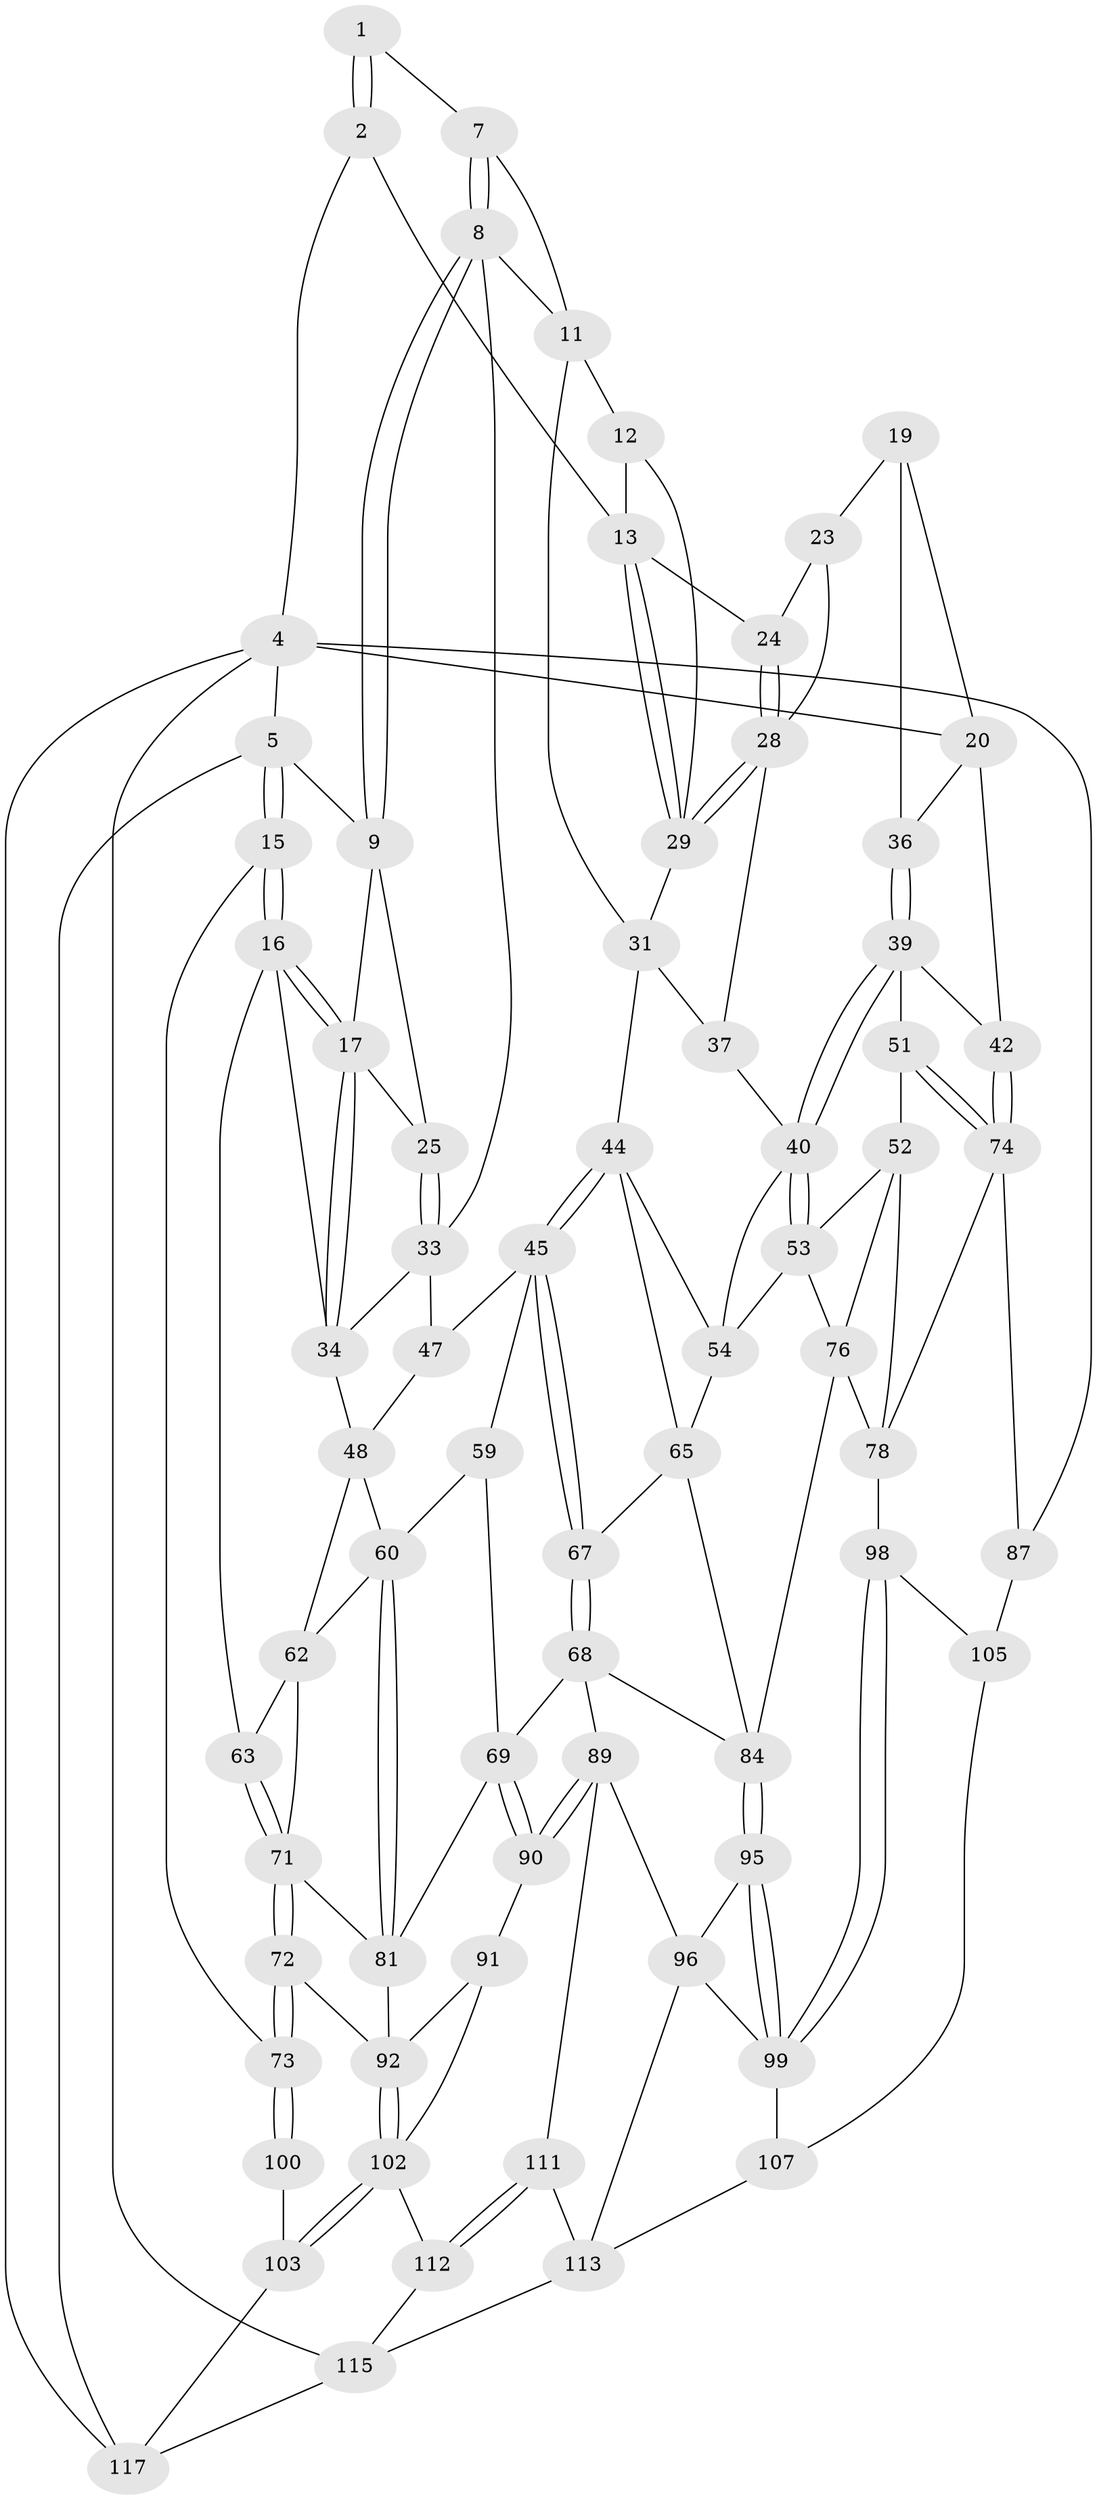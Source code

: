 // original degree distribution, {3: 0.03389830508474576, 6: 0.2796610169491525, 4: 0.2627118644067797, 5: 0.423728813559322}
// Generated by graph-tools (version 1.1) at 2025/42/03/06/25 10:42:34]
// undirected, 71 vertices, 159 edges
graph export_dot {
graph [start="1"]
  node [color=gray90,style=filled];
  1 [pos="+0.34826117986873945+0"];
  2 [pos="+0.7263537792258863+0",super="+3"];
  4 [pos="+1+0",super="+86"];
  5 [pos="+0+0",super="+6"];
  7 [pos="+0.3917073161397587+0"];
  8 [pos="+0.36251224835243806+0.10691870266817793",super="+27"];
  9 [pos="+0.3605183237484978+0.10638844742564603",super="+10"];
  11 [pos="+0.5175620874296567+0.06510333419011514",super="+26"];
  12 [pos="+0.5593347884318037+0.05132949876947601"];
  13 [pos="+0.6076225373872868+0.013589382791133241",super="+14"];
  15 [pos="+0+0.21780168151238624"];
  16 [pos="+0+0.21841787161146525",super="+58"];
  17 [pos="+0+0.2154672564842468",super="+18"];
  19 [pos="+0.8008900911624965+0",super="+22"];
  20 [pos="+0.9462468237256838+0.10693747372464091",super="+21"];
  23 [pos="+0.7688366815816807+0.1354458214355097"];
  24 [pos="+0.7329938079147537+0.08590955043571825"];
  25 [pos="+0.19915457467991088+0.10182892214144701"];
  28 [pos="+0.670263710482473+0.19279437108479797",super="+32"];
  29 [pos="+0.640631655975413+0.15317235703369497",super="+30"];
  31 [pos="+0.511044488546356+0.2422188650684736",super="+38"];
  33 [pos="+0.18810361041167367+0.15037145761977935",super="+35"];
  34 [pos="+0.12821102985286995+0.19783319289447956",super="+50"];
  36 [pos="+0.829079564954316+0.1756257523507055"];
  37 [pos="+0.6763442912802359+0.23220685826115842"];
  39 [pos="+0.8216440832323053+0.2203366264414484",super="+43"];
  40 [pos="+0.7790006155070599+0.25520439281415297",super="+41"];
  42 [pos="+1+0.25964217349673546"];
  44 [pos="+0.522038930463576+0.3291130321194059",super="+55"];
  45 [pos="+0.458353626688704+0.38917734671145837",super="+46"];
  47 [pos="+0.3013817477796911+0.31508338393915036"];
  48 [pos="+0.29902539767996067+0.31643457034249584",super="+49"];
  51 [pos="+0.9355873776589905+0.37543516525853576"];
  52 [pos="+0.9309701481817395+0.3774989358505928",super="+75"];
  53 [pos="+0.8188184604697208+0.3375266506217687",super="+56"];
  54 [pos="+0.6910860863381265+0.3872894521294001",super="+57"];
  59 [pos="+0.377368777463552+0.3952873551535718"];
  60 [pos="+0.3055821519309945+0.47961183235226884",super="+61"];
  62 [pos="+0.16922206340433735+0.3952350108439511",super="+64"];
  63 [pos="+0.07741360209337188+0.3973958525000104"];
  65 [pos="+0.6157101063788577+0.49428263780535725",super="+66"];
  67 [pos="+0.4770327359553199+0.508082342661578"];
  68 [pos="+0.46645614502443455+0.5229169331616824",super="+88"];
  69 [pos="+0.3937880908226709+0.5554046076508131",super="+70"];
  71 [pos="+0.04745617672838869+0.5830987250480668",super="+80"];
  72 [pos="+0+0.6799894739132895",super="+94"];
  73 [pos="+0+0.7187793542782358"];
  74 [pos="+1+0.3347034753481203",super="+77"];
  76 [pos="+0.7747887727970616+0.5083671388785915",super="+83"];
  78 [pos="+0.9334729419750839+0.6276927779652334",super="+79"];
  81 [pos="+0.32597425906284466+0.5779227665692988",super="+82"];
  84 [pos="+0.6976543556137661+0.663933992342952",super="+85"];
  87 [pos="+1+0.9310300042129224",super="+104"];
  89 [pos="+0.5067894455238549+0.7517223380796367",super="+97"];
  90 [pos="+0.5025032228013593+0.7504789454895423"];
  91 [pos="+0.3723786555820437+0.7239373210781431"];
  92 [pos="+0.3054165640799662+0.6881602009246939",super="+93"];
  95 [pos="+0.6876839617003707+0.7096362393921051"];
  96 [pos="+0.641603256201004+0.743459056293531",super="+110"];
  98 [pos="+0.8880155597511118+0.7191015358558521"];
  99 [pos="+0.7963435049035018+0.7774828344408933",super="+108"];
  100 [pos="+0+0.8639961004048363",super="+101"];
  102 [pos="+0.267150232977186+0.889072505072227",super="+109"];
  103 [pos="+0.12285224302316453+0.9238293209529628",super="+118"];
  105 [pos="+0.8954921342694578+0.7350293642674697",super="+106"];
  107 [pos="+0.8135192963104766+0.9136798089388767"];
  111 [pos="+0.530201705359374+0.8609260029698124"];
  112 [pos="+0.4773964698425725+1"];
  113 [pos="+0.6521641349040866+0.8841108166481216",super="+114"];
  115 [pos="+0.7712940979059644+1",super="+116"];
  117 [pos="+0+1"];
  1 -- 2;
  1 -- 2;
  1 -- 7;
  2 -- 4;
  2 -- 13;
  4 -- 5;
  4 -- 20;
  4 -- 115;
  4 -- 117;
  4 -- 87;
  5 -- 15;
  5 -- 15;
  5 -- 117;
  5 -- 9;
  7 -- 8;
  7 -- 8;
  7 -- 11;
  8 -- 9;
  8 -- 9;
  8 -- 33;
  8 -- 11;
  9 -- 25;
  9 -- 17;
  11 -- 12;
  11 -- 31;
  12 -- 13;
  12 -- 29;
  13 -- 29;
  13 -- 29;
  13 -- 24;
  15 -- 16;
  15 -- 16;
  15 -- 73;
  16 -- 17;
  16 -- 17;
  16 -- 63;
  16 -- 34;
  17 -- 34;
  17 -- 34;
  17 -- 25;
  19 -- 20;
  19 -- 36;
  19 -- 23;
  20 -- 36;
  20 -- 42;
  23 -- 24;
  23 -- 28;
  24 -- 28;
  24 -- 28;
  25 -- 33;
  25 -- 33;
  28 -- 29;
  28 -- 29;
  28 -- 37;
  29 -- 31;
  31 -- 44;
  31 -- 37;
  33 -- 34;
  33 -- 47;
  34 -- 48;
  36 -- 39;
  36 -- 39;
  37 -- 40;
  39 -- 40;
  39 -- 40;
  39 -- 42;
  39 -- 51;
  40 -- 53;
  40 -- 53;
  40 -- 54;
  42 -- 74;
  42 -- 74;
  44 -- 45;
  44 -- 45;
  44 -- 65;
  44 -- 54;
  45 -- 67;
  45 -- 67;
  45 -- 59;
  45 -- 47;
  47 -- 48;
  48 -- 60;
  48 -- 62;
  51 -- 52;
  51 -- 74;
  51 -- 74;
  52 -- 53;
  52 -- 78;
  52 -- 76;
  53 -- 76;
  53 -- 54;
  54 -- 65;
  59 -- 60;
  59 -- 69;
  60 -- 81;
  60 -- 81;
  60 -- 62;
  62 -- 63;
  62 -- 71;
  63 -- 71;
  63 -- 71;
  65 -- 67;
  65 -- 84;
  67 -- 68;
  67 -- 68;
  68 -- 69;
  68 -- 89;
  68 -- 84;
  69 -- 90;
  69 -- 90;
  69 -- 81;
  71 -- 72;
  71 -- 72;
  71 -- 81;
  72 -- 73;
  72 -- 73;
  72 -- 92;
  73 -- 100;
  73 -- 100;
  74 -- 78;
  74 -- 87;
  76 -- 78;
  76 -- 84;
  78 -- 98;
  81 -- 92;
  84 -- 95;
  84 -- 95;
  87 -- 105 [weight=2];
  89 -- 90;
  89 -- 90;
  89 -- 96;
  89 -- 111;
  90 -- 91;
  91 -- 92;
  91 -- 102;
  92 -- 102;
  92 -- 102;
  95 -- 96;
  95 -- 99;
  95 -- 99;
  96 -- 113;
  96 -- 99;
  98 -- 99;
  98 -- 99;
  98 -- 105;
  99 -- 107;
  100 -- 103 [weight=2];
  102 -- 103;
  102 -- 103;
  102 -- 112;
  103 -- 117;
  105 -- 107;
  107 -- 113;
  111 -- 112;
  111 -- 112;
  111 -- 113;
  112 -- 115;
  113 -- 115;
  115 -- 117;
}

